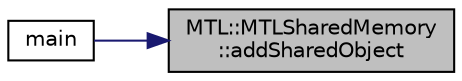 digraph "MTL::MTLSharedMemory::addSharedObject"
{
 // LATEX_PDF_SIZE
  edge [fontname="Helvetica",fontsize="10",labelfontname="Helvetica",labelfontsize="10"];
  node [fontname="Helvetica",fontsize="10",shape=record];
  rankdir="RL";
  Node1 [label="MTL::MTLSharedMemory\l::addSharedObject",height=0.2,width=0.4,color="black", fillcolor="grey75", style="filled", fontcolor="black",tooltip="Add a shared object to the shared memory."];
  Node1 -> Node2 [dir="back",color="midnightblue",fontsize="10",style="solid"];
  Node2 [label="main",height=0.2,width=0.4,color="black", fillcolor="white", style="filled",URL="$de/d1c/example_2example__5_2main_8cpp.html#ae66f6b31b5ad750f1fe042a706a4e3d4",tooltip=" "];
}

